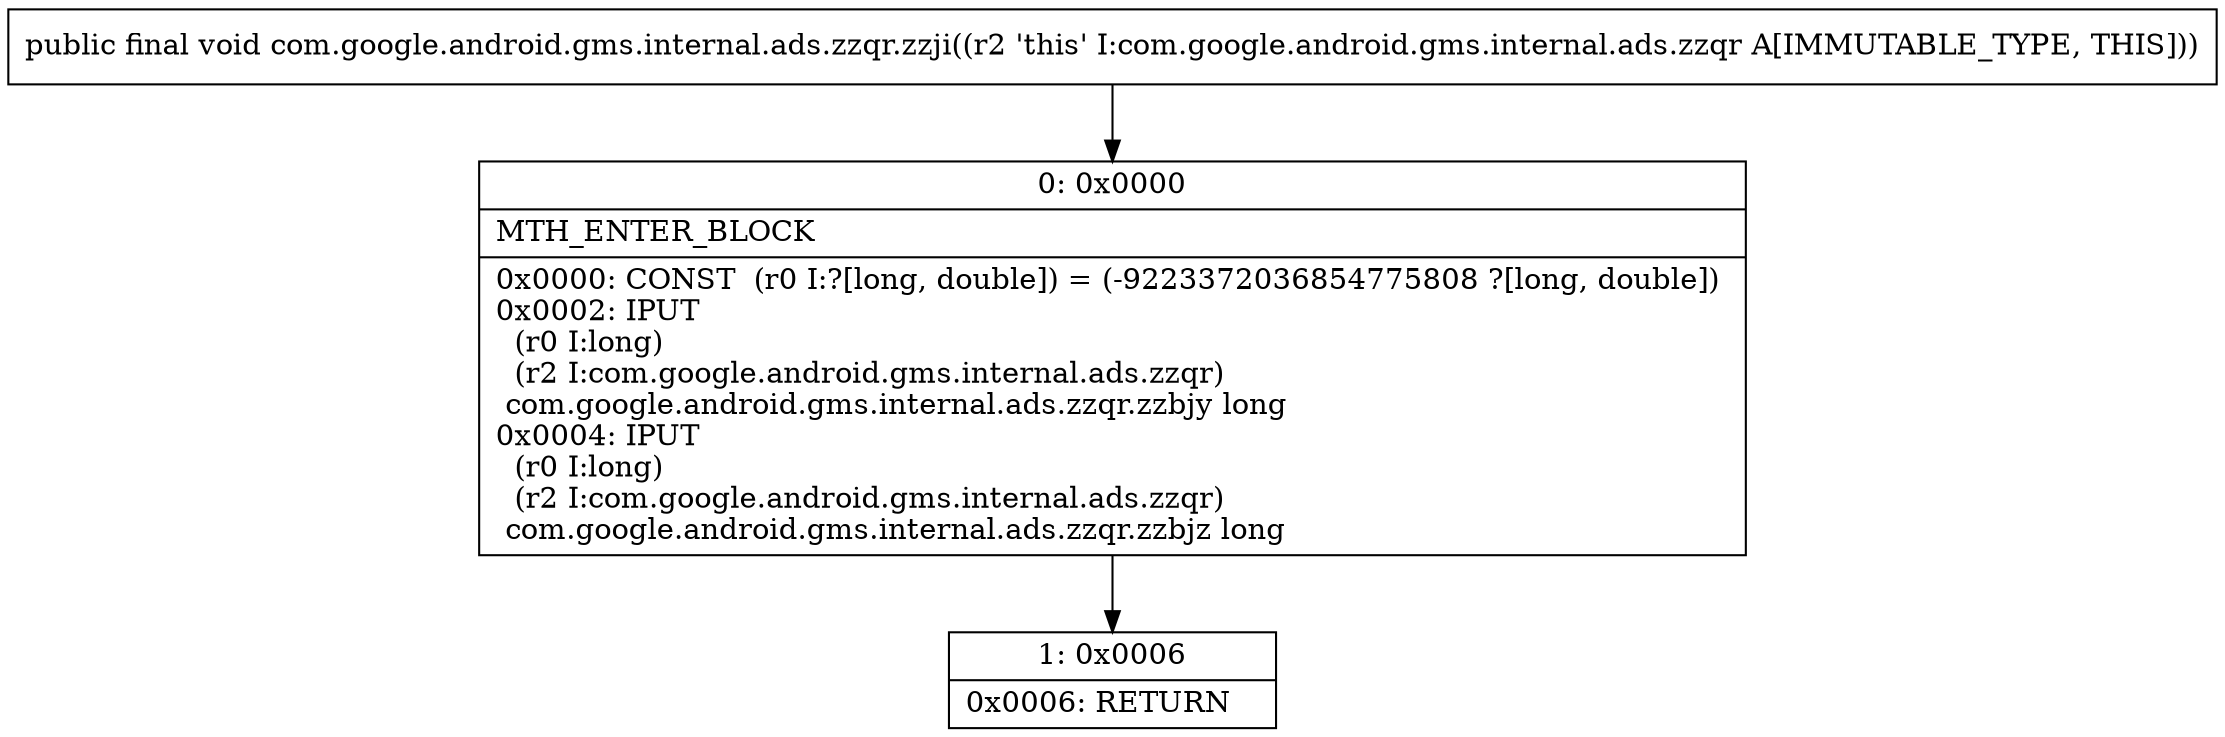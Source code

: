 digraph "CFG forcom.google.android.gms.internal.ads.zzqr.zzji()V" {
Node_0 [shape=record,label="{0\:\ 0x0000|MTH_ENTER_BLOCK\l|0x0000: CONST  (r0 I:?[long, double]) = (\-9223372036854775808 ?[long, double]) \l0x0002: IPUT  \l  (r0 I:long)\l  (r2 I:com.google.android.gms.internal.ads.zzqr)\l com.google.android.gms.internal.ads.zzqr.zzbjy long \l0x0004: IPUT  \l  (r0 I:long)\l  (r2 I:com.google.android.gms.internal.ads.zzqr)\l com.google.android.gms.internal.ads.zzqr.zzbjz long \l}"];
Node_1 [shape=record,label="{1\:\ 0x0006|0x0006: RETURN   \l}"];
MethodNode[shape=record,label="{public final void com.google.android.gms.internal.ads.zzqr.zzji((r2 'this' I:com.google.android.gms.internal.ads.zzqr A[IMMUTABLE_TYPE, THIS])) }"];
MethodNode -> Node_0;
Node_0 -> Node_1;
}

